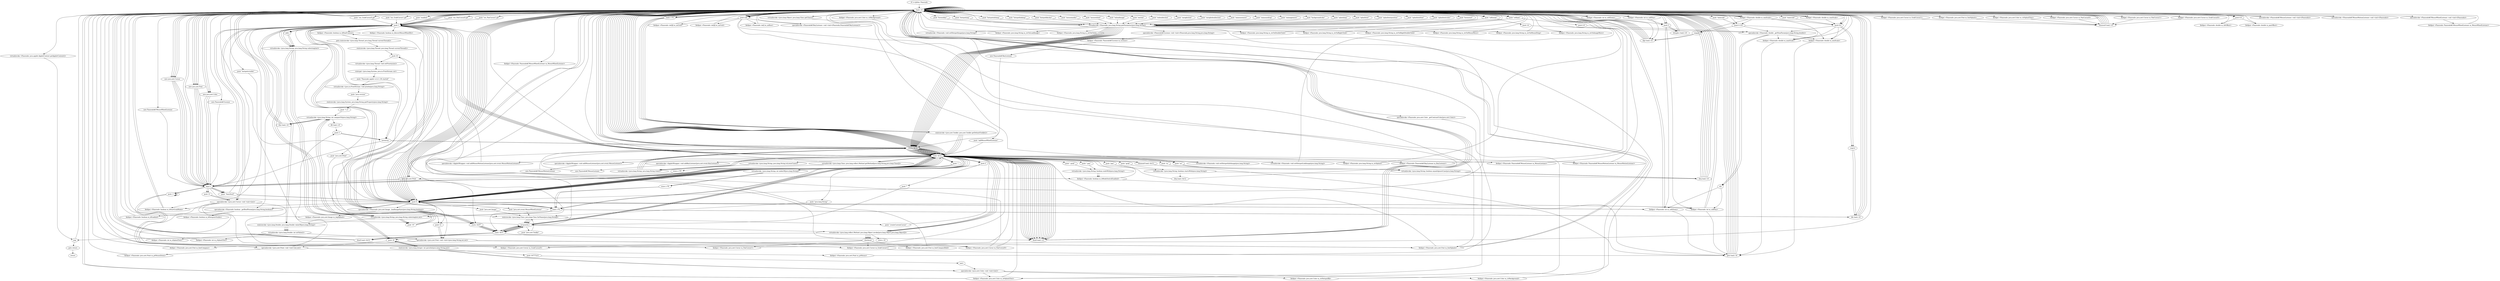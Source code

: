 digraph "" {
    "r0 := @this: Panorado"
    "load.r r0"
    "r0 := @this: Panorado"->"load.r r0";
    "virtualinvoke <Panorado: java.applet.AppletContext getAppletContext()>"
    "load.r r0"->"virtualinvoke <Panorado: java.applet.AppletContext getAppletContext()>";
    "pop"
    "virtualinvoke <Panorado: java.applet.AppletContext getAppletContext()>"->"pop";
    "pop"->"load.r r0";
    "push 1"
    "load.r r0"->"push 1";
    "fieldput <Panorado: boolean m_bHtmlContext>"
    "push 1"->"fieldput <Panorado: boolean m_bHtmlContext>";
    "goto staticinvoke <java.lang.Thread: java.lang.Thread currentThread()>"
    "fieldput <Panorado: boolean m_bHtmlContext>"->"goto staticinvoke <java.lang.Thread: java.lang.Thread currentThread()>";
    "staticinvoke <java.lang.Thread: java.lang.Thread currentThread()>"
    "goto staticinvoke <java.lang.Thread: java.lang.Thread currentThread()>"->"staticinvoke <java.lang.Thread: java.lang.Thread currentThread()>";
    "push 10"
    "staticinvoke <java.lang.Thread: java.lang.Thread currentThread()>"->"push 10";
    "virtualinvoke <java.lang.Thread: void setPriority(int)>"
    "push 10"->"virtualinvoke <java.lang.Thread: void setPriority(int)>";
    "staticget <java.lang.System: java.io.PrintStream out>"
    "virtualinvoke <java.lang.Thread: void setPriority(int)>"->"staticget <java.lang.System: java.io.PrintStream out>";
    "push \"Panorado applet v.2.2.1.36 started\""
    "staticget <java.lang.System: java.io.PrintStream out>"->"push \"Panorado applet v.2.2.1.36 started\"";
    "virtualinvoke <java.io.PrintStream: void println(java.lang.String)>"
    "push \"Panorado applet v.2.2.1.36 started\""->"virtualinvoke <java.io.PrintStream: void println(java.lang.String)>";
    "push \"java.version\""
    "virtualinvoke <java.io.PrintStream: void println(java.lang.String)>"->"push \"java.version\"";
    "staticinvoke <java.lang.System: java.lang.String getProperty(java.lang.String)>"
    "push \"java.version\""->"staticinvoke <java.lang.System: java.lang.String getProperty(java.lang.String)>";
    "push \"1.2\""
    "staticinvoke <java.lang.System: java.lang.String getProperty(java.lang.String)>"->"push \"1.2\"";
    "virtualinvoke <java.lang.String: int compareTo(java.lang.String)>"
    "push \"1.2\""->"virtualinvoke <java.lang.String: int compareTo(java.lang.String)>";
    "iflt load.r r0"
    "virtualinvoke <java.lang.String: int compareTo(java.lang.String)>"->"iflt load.r r0";
    "push 3"
    "iflt load.r r0"->"push 3";
    "newarray"
    "push 3"->"newarray";
    "store.r $r12"
    "newarray"->"store.r $r12";
    "load.r $r12"
    "store.r $r12"->"load.r $r12";
    "push 0"
    "load.r $r12"->"push 0";
    "push \"java.awt.Image\""
    "push 0"->"push \"java.awt.Image\"";
    "staticinvoke <java.lang.Class: java.lang.Class forName(java.lang.String)>"
    "push \"java.awt.Image\""->"staticinvoke <java.lang.Class: java.lang.Class forName(java.lang.String)>";
    "arraywrite.r"
    "staticinvoke <java.lang.Class: java.lang.Class forName(java.lang.String)>"->"arraywrite.r";
    "arraywrite.r"->"load.r $r12";
    "load.r $r12"->"push 1";
    "push \"java.awt.Point\""
    "push 1"->"push \"java.awt.Point\"";
    "push \"java.awt.Point\""->"staticinvoke <java.lang.Class: java.lang.Class forName(java.lang.String)>";
    "staticinvoke <java.lang.Class: java.lang.Class forName(java.lang.String)>"->"arraywrite.r";
    "arraywrite.r"->"load.r $r12";
    "push 2"
    "load.r $r12"->"push 2";
    "push \"java.lang.String\""
    "push 2"->"push \"java.lang.String\"";
    "push \"java.lang.String\""->"staticinvoke <java.lang.Class: java.lang.Class forName(java.lang.String)>";
    "staticinvoke <java.lang.Class: java.lang.Class forName(java.lang.String)>"->"arraywrite.r";
    "push \"java.awt.Toolkit\""
    "arraywrite.r"->"push \"java.awt.Toolkit\"";
    "push \"java.awt.Toolkit\""->"staticinvoke <java.lang.Class: java.lang.Class forName(java.lang.String)>";
    "push \"createCustomCursor\""
    "staticinvoke <java.lang.Class: java.lang.Class forName(java.lang.String)>"->"push \"createCustomCursor\"";
    "push \"createCustomCursor\""->"load.r $r12";
    "virtualinvoke <java.lang.Class: java.lang.reflect.Method getMethod(java.lang.String,java.lang.Class[])>"
    "load.r $r12"->"virtualinvoke <java.lang.Class: java.lang.reflect.Method getMethod(java.lang.String,java.lang.Class[])>";
    "store.r r79"
    "virtualinvoke <java.lang.Class: java.lang.reflect.Method getMethod(java.lang.String,java.lang.Class[])>"->"store.r r79";
    "new java.awt.Point"
    "store.r r79"->"new java.awt.Point";
    "store.r $r57"
    "new java.awt.Point"->"store.r $r57";
    "load.r $r57"
    "store.r $r57"->"load.r $r57";
    "push 16"
    "load.r $r57"->"push 16";
    "push 16"->"push 16";
    "specialinvoke <java.awt.Point: void <init>(int,int)>"
    "push 16"->"specialinvoke <java.awt.Point: void <init>(int,int)>";
    "specialinvoke <java.awt.Point: void <init>(int,int)>"->"push 3";
    "push 3"->"newarray";
    "newarray"->"store.r $r12";
    "store.r $r12"->"load.r $r12";
    "load.r $r12"->"push 1";
    "push 1"->"load.r $r57";
    "load.r $r57"->"arraywrite.r";
    "arraywrite.r"->"load.r $r12";
    "load.r $r12"->"push 2";
    "push \"\""
    "push 2"->"push \"\"";
    "push \"\""->"arraywrite.r";
    "arraywrite.r"->"load.r $r12";
    "load.r $r12"->"push 0";
    "push 0"->"load.r r0";
    "push \"res_PanCursor0.gif\""
    "load.r r0"->"push \"res_PanCursor0.gif\"";
    "push \"res_PanCursor0.gif\""->"push 1";
    "specialinvoke <Panorado: java.awt.Image _loadImageSync(java.lang.String,boolean)>"
    "push 1"->"specialinvoke <Panorado: java.awt.Image _loadImageSync(java.lang.String,boolean)>";
    "specialinvoke <Panorado: java.awt.Image _loadImageSync(java.lang.String,boolean)>"->"store.r $r57";
    "store.r $r57"->"load.r $r57";
    "load.r $r57"->"arraywrite.r";
    "arraywrite.r"->"load.r $r57";
    "ifnull load.r $r12"
    "load.r $r57"->"ifnull load.r $r12";
    "ifnull load.r $r12"->"load.r r0";
    "load.r r79"
    "load.r r0"->"load.r r79";
    "staticinvoke <java.awt.Toolkit: java.awt.Toolkit getDefaultToolkit()>"
    "load.r r79"->"staticinvoke <java.awt.Toolkit: java.awt.Toolkit getDefaultToolkit()>";
    "staticinvoke <java.awt.Toolkit: java.awt.Toolkit getDefaultToolkit()>"->"load.r $r12";
    "virtualinvoke <java.lang.reflect.Method: java.lang.Object invoke(java.lang.Object,java.lang.Object[])>"
    "load.r $r12"->"virtualinvoke <java.lang.reflect.Method: java.lang.Object invoke(java.lang.Object,java.lang.Object[])>";
    "checkcast"
    "virtualinvoke <java.lang.reflect.Method: java.lang.Object invoke(java.lang.Object,java.lang.Object[])>"->"checkcast";
    "fieldput <Panorado: java.awt.Cursor m_PanCursor0>"
    "checkcast"->"fieldput <Panorado: java.awt.Cursor m_PanCursor0>";
    "fieldput <Panorado: java.awt.Cursor m_PanCursor0>"->"load.r $r12";
    "load.r $r12"->"push 0";
    "push 0"->"load.r r0";
    "push \"res_PanCursor1.gif\""
    "load.r r0"->"push \"res_PanCursor1.gif\"";
    "push \"res_PanCursor1.gif\""->"push 1";
    "push 1"->"specialinvoke <Panorado: java.awt.Image _loadImageSync(java.lang.String,boolean)>";
    "specialinvoke <Panorado: java.awt.Image _loadImageSync(java.lang.String,boolean)>"->"store.r $r57";
    "store.r $r57"->"load.r $r57";
    "load.r $r57"->"arraywrite.r";
    "arraywrite.r"->"load.r $r57";
    "load.r $r57"->"ifnull load.r $r12";
    "ifnull load.r $r12"->"load.r r0";
    "load.r r0"->"load.r r79";
    "load.r r79"->"staticinvoke <java.awt.Toolkit: java.awt.Toolkit getDefaultToolkit()>";
    "staticinvoke <java.awt.Toolkit: java.awt.Toolkit getDefaultToolkit()>"->"load.r $r12";
    "load.r $r12"->"virtualinvoke <java.lang.reflect.Method: java.lang.Object invoke(java.lang.Object,java.lang.Object[])>";
    "virtualinvoke <java.lang.reflect.Method: java.lang.Object invoke(java.lang.Object,java.lang.Object[])>"->"checkcast";
    "fieldput <Panorado: java.awt.Cursor m_PanCursor1>"
    "checkcast"->"fieldput <Panorado: java.awt.Cursor m_PanCursor1>";
    "fieldput <Panorado: java.awt.Cursor m_PanCursor1>"->"load.r $r12";
    "load.r $r12"->"push 0";
    "push 0"->"load.r r0";
    "push \"res_GrabCursor0.gif\""
    "load.r r0"->"push \"res_GrabCursor0.gif\"";
    "push \"res_GrabCursor0.gif\""->"push 1";
    "push 1"->"specialinvoke <Panorado: java.awt.Image _loadImageSync(java.lang.String,boolean)>";
    "specialinvoke <Panorado: java.awt.Image _loadImageSync(java.lang.String,boolean)>"->"store.r $r57";
    "store.r $r57"->"load.r $r57";
    "load.r $r57"->"arraywrite.r";
    "arraywrite.r"->"load.r $r57";
    "load.r $r57"->"ifnull load.r $r12";
    "ifnull load.r $r12"->"load.r r0";
    "load.r r0"->"load.r r79";
    "load.r r79"->"staticinvoke <java.awt.Toolkit: java.awt.Toolkit getDefaultToolkit()>";
    "staticinvoke <java.awt.Toolkit: java.awt.Toolkit getDefaultToolkit()>"->"load.r $r12";
    "load.r $r12"->"virtualinvoke <java.lang.reflect.Method: java.lang.Object invoke(java.lang.Object,java.lang.Object[])>";
    "virtualinvoke <java.lang.reflect.Method: java.lang.Object invoke(java.lang.Object,java.lang.Object[])>"->"checkcast";
    "fieldput <Panorado: java.awt.Cursor m_GrabCursor0>"
    "checkcast"->"fieldput <Panorado: java.awt.Cursor m_GrabCursor0>";
    "fieldput <Panorado: java.awt.Cursor m_GrabCursor0>"->"load.r $r12";
    "load.r $r12"->"push 0";
    "push 0"->"load.r r0";
    "push \"res_GrabCursor1.gif\""
    "load.r r0"->"push \"res_GrabCursor1.gif\"";
    "push \"res_GrabCursor1.gif\""->"push 1";
    "push 1"->"specialinvoke <Panorado: java.awt.Image _loadImageSync(java.lang.String,boolean)>";
    "specialinvoke <Panorado: java.awt.Image _loadImageSync(java.lang.String,boolean)>"->"store.r $r57";
    "store.r $r57"->"load.r $r57";
    "load.r $r57"->"arraywrite.r";
    "arraywrite.r"->"load.r $r57";
    "ifnull load.r r0"
    "load.r $r57"->"ifnull load.r r0";
    "ifnull load.r r0"->"load.r r0";
    "load.r r0"->"load.r r79";
    "load.r r79"->"staticinvoke <java.awt.Toolkit: java.awt.Toolkit getDefaultToolkit()>";
    "staticinvoke <java.awt.Toolkit: java.awt.Toolkit getDefaultToolkit()>"->"load.r $r12";
    "load.r $r12"->"virtualinvoke <java.lang.reflect.Method: java.lang.Object invoke(java.lang.Object,java.lang.Object[])>";
    "virtualinvoke <java.lang.reflect.Method: java.lang.Object invoke(java.lang.Object,java.lang.Object[])>"->"checkcast";
    "fieldput <Panorado: java.awt.Cursor m_GrabCursor1>"
    "checkcast"->"fieldput <Panorado: java.awt.Cursor m_GrabCursor1>";
    "goto load.r r0"
    "fieldput <Panorado: java.awt.Cursor m_GrabCursor1>"->"goto load.r r0";
    "goto load.r r0"->"load.r r0";
    "fieldget <Panorado: java.awt.Cursor m_PanCursor0>"
    "load.r r0"->"fieldget <Panorado: java.awt.Cursor m_PanCursor0>";
    "ifnonnull load.r r0"
    "fieldget <Panorado: java.awt.Cursor m_PanCursor0>"->"ifnonnull load.r r0";
    "ifnonnull load.r r0"->"load.r r0";
    "new java.awt.Cursor"
    "load.r r0"->"new java.awt.Cursor";
    "dup1.r"
    "new java.awt.Cursor"->"dup1.r";
    "push 13"
    "dup1.r"->"push 13";
    "specialinvoke <java.awt.Cursor: void <init>(int)>"
    "push 13"->"specialinvoke <java.awt.Cursor: void <init>(int)>";
    "specialinvoke <java.awt.Cursor: void <init>(int)>"->"fieldput <Panorado: java.awt.Cursor m_PanCursor0>";
    "fieldput <Panorado: java.awt.Cursor m_PanCursor0>"->"load.r r0";
    "fieldget <Panorado: java.awt.Cursor m_PanCursor1>"
    "load.r r0"->"fieldget <Panorado: java.awt.Cursor m_PanCursor1>";
    "fieldget <Panorado: java.awt.Cursor m_PanCursor1>"->"ifnonnull load.r r0";
    "ifnonnull load.r r0"->"load.r r0";
    "load.r r0"->"new java.awt.Cursor";
    "new java.awt.Cursor"->"dup1.r";
    "dup1.r"->"push 13";
    "push 13"->"specialinvoke <java.awt.Cursor: void <init>(int)>";
    "specialinvoke <java.awt.Cursor: void <init>(int)>"->"fieldput <Panorado: java.awt.Cursor m_PanCursor1>";
    "fieldput <Panorado: java.awt.Cursor m_PanCursor1>"->"load.r r0";
    "fieldget <Panorado: java.awt.Cursor m_GrabCursor0>"
    "load.r r0"->"fieldget <Panorado: java.awt.Cursor m_GrabCursor0>";
    "fieldget <Panorado: java.awt.Cursor m_GrabCursor0>"->"ifnonnull load.r r0";
    "ifnonnull load.r r0"->"load.r r0";
    "load.r r0"->"new java.awt.Cursor";
    "new java.awt.Cursor"->"dup1.r";
    "dup1.r"->"push 1";
    "push 1"->"specialinvoke <java.awt.Cursor: void <init>(int)>";
    "specialinvoke <java.awt.Cursor: void <init>(int)>"->"fieldput <Panorado: java.awt.Cursor m_GrabCursor0>";
    "fieldput <Panorado: java.awt.Cursor m_GrabCursor0>"->"load.r r0";
    "fieldget <Panorado: java.awt.Cursor m_GrabCursor1>"
    "load.r r0"->"fieldget <Panorado: java.awt.Cursor m_GrabCursor1>";
    "fieldget <Panorado: java.awt.Cursor m_GrabCursor1>"->"ifnonnull load.r r0";
    "ifnonnull load.r r0"->"load.r r0";
    "load.r r0"->"new java.awt.Cursor";
    "new java.awt.Cursor"->"dup1.r";
    "dup1.r"->"push 1";
    "push 1"->"specialinvoke <java.awt.Cursor: void <init>(int)>";
    "specialinvoke <java.awt.Cursor: void <init>(int)>"->"fieldput <Panorado: java.awt.Cursor m_GrabCursor1>";
    "fieldput <Panorado: java.awt.Cursor m_GrabCursor1>"->"load.r r0";
    "new java.awt.Font"
    "load.r r0"->"new java.awt.Font";
    "new java.awt.Font"->"dup1.r";
    "push \"SansSerif\""
    "dup1.r"->"push \"SansSerif\"";
    "push \"SansSerif\""->"push 0";
    "push 0"->"push 10";
    "specialinvoke <java.awt.Font: void <init>(java.lang.String,int,int)>"
    "push 10"->"specialinvoke <java.awt.Font: void <init>(java.lang.String,int,int)>";
    "fieldput <Panorado: java.awt.Font m_fontCompass>"
    "specialinvoke <java.awt.Font: void <init>(java.lang.String,int,int)>"->"fieldput <Panorado: java.awt.Font m_fontCompass>";
    "fieldput <Panorado: java.awt.Font m_fontCompass>"->"load.r r0";
    "load.r r0"->"new java.awt.Font";
    "new java.awt.Font"->"dup1.r";
    "dup1.r"->"push \"SansSerif\"";
    "push \"SansSerif\""->"push 1";
    "push 12"
    "push 1"->"push 12";
    "push 12"->"specialinvoke <java.awt.Font: void <init>(java.lang.String,int,int)>";
    "fieldput <Panorado: java.awt.Font m_fontCompassBold>"
    "specialinvoke <java.awt.Font: void <init>(java.lang.String,int,int)>"->"fieldput <Panorado: java.awt.Font m_fontCompassBold>";
    "fieldput <Panorado: java.awt.Font m_fontCompassBold>"->"load.r r0";
    "load.r r0"->"load.r r0";
    "push \"hotspotimg\""
    "load.r r0"->"push \"hotspotimg\"";
    "virtualinvoke <Panorado: java.lang.String getParameter(java.lang.String)>"
    "push \"hotspotimg\""->"virtualinvoke <Panorado: java.lang.String getParameter(java.lang.String)>";
    "virtualinvoke <Panorado: void setHotspotImage(java.lang.String)>"
    "virtualinvoke <Panorado: java.lang.String getParameter(java.lang.String)>"->"virtualinvoke <Panorado: void setHotspotImage(java.lang.String)>";
    "virtualinvoke <Panorado: void setHotspotImage(java.lang.String)>"->"load.r r0";
    "push \"hotspotinfoimg\""
    "load.r r0"->"push \"hotspotinfoimg\"";
    "push \"hotspotinfoimg\""->"virtualinvoke <Panorado: java.lang.String getParameter(java.lang.String)>";
    "virtualinvoke <Panorado: java.lang.String getParameter(java.lang.String)>"->"store.r $r12";
    "store.r $r12"->"load.r $r12";
    "load.r $r12"->"ifnull load.r r0";
    "ifnull load.r r0"->"load.r r0";
    "load.r r0"->"load.r $r12";
    "virtualinvoke <Panorado: void setHotspotInfoImage(java.lang.String)>"
    "load.r $r12"->"virtualinvoke <Panorado: void setHotspotInfoImage(java.lang.String)>";
    "virtualinvoke <Panorado: void setHotspotInfoImage(java.lang.String)>"->"load.r r0";
    "push \"hotspotlinkimg\""
    "load.r r0"->"push \"hotspotlinkimg\"";
    "push \"hotspotlinkimg\""->"virtualinvoke <Panorado: java.lang.String getParameter(java.lang.String)>";
    "virtualinvoke <Panorado: java.lang.String getParameter(java.lang.String)>"->"store.r $r12";
    "store.r $r12"->"load.r $r12";
    "load.r $r12"->"ifnull load.r r0";
    "ifnull load.r r0"->"load.r r0";
    "load.r r0"->"load.r $r12";
    "virtualinvoke <Panorado: void setHotspotLinkImage(java.lang.String)>"
    "load.r $r12"->"virtualinvoke <Panorado: void setHotspotLinkImage(java.lang.String)>";
    "virtualinvoke <Panorado: void setHotspotLinkImage(java.lang.String)>"->"load.r r0";
    "push \"hotspotbkcolor\""
    "load.r r0"->"push \"hotspotbkcolor\"";
    "push \"hotspotbkcolor\""->"virtualinvoke <Panorado: java.lang.String getParameter(java.lang.String)>";
    "virtualinvoke <Panorado: java.lang.String getParameter(java.lang.String)>"->"store.r $r12";
    "store.r $r12"->"load.r $r12";
    "load.r $r12"->"ifnull load.r r0";
    "ifnull load.r r0"->"load.r $r12";
    "virtualinvoke <java.lang.String: java.lang.String trim()>"
    "load.r $r12"->"virtualinvoke <java.lang.String: java.lang.String trim()>";
    "virtualinvoke <java.lang.String: java.lang.String trim()>"->"store.r $r12";
    "store.r $r12"->"load.r $r12";
    "load.r $r12"->"push 0";
    "push 0"->"push 1";
    "virtualinvoke <java.lang.String: java.lang.String substring(int,int)>"
    "push 1"->"virtualinvoke <java.lang.String: java.lang.String substring(int,int)>";
    "push \"#\""
    "virtualinvoke <java.lang.String: java.lang.String substring(int,int)>"->"push \"#\"";
    "push \"#\""->"virtualinvoke <java.lang.String: int compareTo(java.lang.String)>";
    "ifne load.r r0"
    "virtualinvoke <java.lang.String: int compareTo(java.lang.String)>"->"ifne load.r r0";
    "ifne load.r r0"->"load.r r0";
    "new java.awt.Color"
    "load.r r0"->"new java.awt.Color";
    "new java.awt.Color"->"dup1.r";
    "dup1.r"->"load.r $r12";
    "load.r $r12"->"push 1";
    "virtualinvoke <java.lang.String: java.lang.String substring(int)>"
    "push 1"->"virtualinvoke <java.lang.String: java.lang.String substring(int)>";
    "virtualinvoke <java.lang.String: java.lang.String substring(int)>"->"push 16";
    "staticinvoke <java.lang.Integer: int parseInt(java.lang.String,int)>"
    "push 16"->"staticinvoke <java.lang.Integer: int parseInt(java.lang.String,int)>";
    "specialinvoke <java.awt.Color: void <init>(int)>"
    "staticinvoke <java.lang.Integer: int parseInt(java.lang.String,int)>"->"specialinvoke <java.awt.Color: void <init>(int)>";
    "fieldput <Panorado: java.awt.Color m_clrHotspotBk>"
    "specialinvoke <java.awt.Color: void <init>(int)>"->"fieldput <Panorado: java.awt.Color m_clrHotspotBk>";
    "fieldput <Panorado: java.awt.Color m_clrHotspotBk>"->"load.r r0";
    "push null"
    "load.r r0"->"push null";
    "fieldput <Panorado: int[][] m_axGrid>"
    "push null"->"fieldput <Panorado: int[][] m_axGrid>";
    "fieldput <Panorado: int[][] m_axGrid>"->"load.r r0";
    "load.r r0"->"push null";
    "fieldput <Panorado: int[][] m_ayGrid>"
    "push null"->"fieldput <Panorado: int[][] m_ayGrid>";
    "fieldput <Panorado: int[][] m_ayGrid>"->"load.r r0";
    "load.r r0"->"push null";
    "fieldput <Panorado: int[] m_axRow>"
    "push null"->"fieldput <Panorado: int[] m_axRow>";
    "fieldput <Panorado: int[] m_axRow>"->"load.r r0";
    "load.r r0"->"load.r r0";
    "push \"minscale\""
    "load.r r0"->"push \"minscale\"";
    "push 0.125"
    "push \"minscale\""->"push 0.125";
    "specialinvoke <Panorado: double _getNumParam(java.lang.String,double)>"
    "push 0.125"->"specialinvoke <Panorado: double _getNumParam(java.lang.String,double)>";
    "fieldput <Panorado: double m_minScale>"
    "specialinvoke <Panorado: double _getNumParam(java.lang.String,double)>"->"fieldput <Panorado: double m_minScale>";
    "fieldput <Panorado: double m_minScale>"->"load.r r0";
    "fieldget <Panorado: double m_minScale>"
    "load.r r0"->"fieldget <Panorado: double m_minScale>";
    "fieldget <Panorado: double m_minScale>"->"push 0.125";
    "cmpg.d"
    "push 0.125"->"cmpg.d";
    "ifge load.r r0"
    "cmpg.d"->"ifge load.r r0";
    "ifge load.r r0"->"load.r r0";
    "load.r r0"->"push 0.125";
    "push 0.125"->"fieldput <Panorado: double m_minScale>";
    "fieldput <Panorado: double m_minScale>"->"goto load.r r0";
    "goto load.r r0"->"load.r r0";
    "load.r r0"->"load.r r0";
    "push \"maxscale\""
    "load.r r0"->"push \"maxscale\"";
    "push 8.0"
    "push \"maxscale\""->"push 8.0";
    "push 8.0"->"specialinvoke <Panorado: double _getNumParam(java.lang.String,double)>";
    "fieldput <Panorado: double m_maxScale>"
    "specialinvoke <Panorado: double _getNumParam(java.lang.String,double)>"->"fieldput <Panorado: double m_maxScale>";
    "fieldput <Panorado: double m_maxScale>"->"load.r r0";
    "fieldget <Panorado: double m_maxScale>"
    "load.r r0"->"fieldget <Panorado: double m_maxScale>";
    "fieldget <Panorado: double m_maxScale>"->"load.r r0";
    "load.r r0"->"fieldget <Panorado: double m_minScale>";
    "fieldget <Panorado: double m_minScale>"->"cmpg.d";
    "cmpg.d"->"ifge load.r r0";
    "ifge load.r r0"->"load.r r0";
    "load.r r0"->"load.r r0";
    "load.r r0"->"fieldget <Panorado: double m_minScale>";
    "fieldget <Panorado: double m_minScale>"->"fieldput <Panorado: double m_maxScale>";
    "fieldput <Panorado: double m_maxScale>"->"goto load.r r0";
    "goto load.r r0"->"load.r r0";
    "load.r r0"->"load.r r0";
    "push \"enabled\""
    "load.r r0"->"push \"enabled\"";
    "push \"enabled\""->"push 1";
    "specialinvoke <Panorado: boolean _getBoolParam(java.lang.String,boolean)>"
    "push 1"->"specialinvoke <Panorado: boolean _getBoolParam(java.lang.String,boolean)>";
    "fieldput <Panorado: boolean m_bEnabled>"
    "specialinvoke <Panorado: boolean _getBoolParam(java.lang.String,boolean)>"->"fieldput <Panorado: boolean m_bEnabled>";
    "fieldput <Panorado: boolean m_bEnabled>"->"load.r r0";
    "push \"mousemodes\""
    "load.r r0"->"push \"mousemodes\"";
    "push \"mousemodes\""->"virtualinvoke <Panorado: java.lang.String getParameter(java.lang.String)>";
    "virtualinvoke <Panorado: java.lang.String getParameter(java.lang.String)>"->"store.r $r12";
    "store.r $r12"->"load.r r0";
    "load.r r0"->"push 0";
    "fieldput <Panorado: boolean m_bStartGrabMode>"
    "push 0"->"fieldput <Panorado: boolean m_bStartGrabMode>";
    "fieldput <Panorado: boolean m_bStartGrabMode>"->"load.r r0";
    "load.r r0"->"push 1";
    "fieldput <Panorado: boolean m_bModeSwitchEnabled>"
    "push 1"->"fieldput <Panorado: boolean m_bModeSwitchEnabled>";
    "fieldput <Panorado: boolean m_bModeSwitchEnabled>"->"load.r $r12";
    "load.r $r12"->"ifnull load.r r0";
    "ifnull load.r r0"->"load.r $r12";
    "virtualinvoke <java.lang.String: java.lang.String toLowerCase()>"
    "load.r $r12"->"virtualinvoke <java.lang.String: java.lang.String toLowerCase()>";
    "virtualinvoke <java.lang.String: java.lang.String toLowerCase()>"->"virtualinvoke <java.lang.String: java.lang.String trim()>";
    "virtualinvoke <java.lang.String: java.lang.String trim()>"->"store.r $r12";
    "store.r $r12"->"load.r $r12";
    "push \"grab\""
    "load.r $r12"->"push \"grab\"";
    "virtualinvoke <java.lang.String: boolean startsWith(java.lang.String)>"
    "push \"grab\""->"virtualinvoke <java.lang.String: boolean startsWith(java.lang.String)>";
    "ifeq load.r $r12"
    "virtualinvoke <java.lang.String: boolean startsWith(java.lang.String)>"->"ifeq load.r $r12";
    "ifeq load.r $r12"->"load.r r0";
    "load.r r0"->"push 1";
    "push 1"->"fieldput <Panorado: boolean m_bStartGrabMode>";
    "fieldput <Panorado: boolean m_bStartGrabMode>"->"load.r r0";
    "load.r r0"->"load.r $r12";
    "push \" pan\""
    "load.r $r12"->"push \" pan\"";
    "virtualinvoke <java.lang.String: boolean endsWith(java.lang.String)>"
    "push \" pan\""->"virtualinvoke <java.lang.String: boolean endsWith(java.lang.String)>";
    "virtualinvoke <java.lang.String: boolean endsWith(java.lang.String)>"->"fieldput <Panorado: boolean m_bModeSwitchEnabled>";
    "fieldput <Panorado: boolean m_bModeSwitchEnabled>"->"goto load.r r0";
    "goto load.r r0"->"load.r r0";
    "load.r r0"->"new java.awt.Point";
    "new java.awt.Point"->"dup1.r";
    "push -1"
    "dup1.r"->"push -1";
    "push -1"->"push -1";
    "push -1"->"specialinvoke <java.awt.Point: void <init>(int,int)>";
    "fieldput <Panorado: java.awt.Point m_ptMouseDown>"
    "specialinvoke <java.awt.Point: void <init>(int,int)>"->"fieldput <Panorado: java.awt.Point m_ptMouseDown>";
    "fieldput <Panorado: java.awt.Point m_ptMouseDown>"->"load.r r0";
    "load.r r0"->"new java.awt.Point";
    "new java.awt.Point"->"dup1.r";
    "dup1.r"->"push -1";
    "push -1"->"push -1";
    "push -1"->"specialinvoke <java.awt.Point: void <init>(int,int)>";
    "fieldput <Panorado: java.awt.Point m_ptMouse>"
    "specialinvoke <java.awt.Point: void <init>(int,int)>"->"fieldput <Panorado: java.awt.Point m_ptMouse>";
    "fieldput <Panorado: java.awt.Point m_ptMouse>"->"load.r r0";
    "push 0.0"
    "load.r r0"->"push 0.0";
    "fieldput <Panorado: double m_tiltOffset>"
    "push 0.0"->"fieldput <Panorado: double m_tiltOffset>";
    "fieldput <Panorado: double m_tiltOffset>"->"load.r r0";
    "load.r r0"->"push 0.0";
    "fieldput <Panorado: double m_panOffset>"
    "push 0.0"->"fieldput <Panorado: double m_panOffset>";
    "fieldput <Panorado: double m_panOffset>"->"load.r r0";
    "push \"mousewheel\""
    "load.r r0"->"push \"mousewheel\"";
    "push \"mousewheel\""->"virtualinvoke <Panorado: java.lang.String getParameter(java.lang.String)>";
    "virtualinvoke <Panorado: java.lang.String getParameter(java.lang.String)>"->"store.r $r12";
    "store.r $r12"->"load.r $r12";
    "ifnonnull load.r $r12"
    "load.r $r12"->"ifnonnull load.r $r12";
    "ifnonnull load.r $r12"->"goto load.r r0";
    "goto load.r r0"->"load.r r0";
    "push \"softpan\""
    "load.r r0"->"push \"softpan\"";
    "push \"softpan\""->"virtualinvoke <Panorado: java.lang.String getParameter(java.lang.String)>";
    "virtualinvoke <Panorado: java.lang.String getParameter(java.lang.String)>"->"store.r $r12";
    "store.r $r12"->"load.r $r12";
    "load.r $r12"->"ifnull load.r r0";
    "ifnull load.r r0"->"load.r $r12";
    "push \"no\""
    "load.r $r12"->"push \"no\"";
    "virtualinvoke <java.lang.String: boolean equalsIgnoreCase(java.lang.String)>"
    "push \"no\""->"virtualinvoke <java.lang.String: boolean equalsIgnoreCase(java.lang.String)>";
    "ifeq load.r r0"
    "virtualinvoke <java.lang.String: boolean equalsIgnoreCase(java.lang.String)>"->"ifeq load.r r0";
    "ifeq load.r r0"->"load.r r0";
    "load.r r0"->"push 0";
    "fieldput <Panorado: int m_softPan>"
    "push 0"->"fieldput <Panorado: int m_softPan>";
    "fieldput <Panorado: int m_softPan>"->"goto load.r r0";
    "goto load.r r0"->"load.r r0";
    "fieldget <Panorado: int m_softPan>"
    "load.r r0"->"fieldget <Panorado: int m_softPan>";
    "fieldget <Panorado: int m_softPan>"->"ifge load.r r0";
    "ifge load.r r0"->"load.r r0";
    "load.r r0"->"push 0";
    "push 0"->"fieldput <Panorado: int m_softPan>";
    "fieldput <Panorado: int m_softPan>"->"load.r r0";
    "load.r r0"->"fieldget <Panorado: int m_softPan>";
    "push 5"
    "fieldget <Panorado: int m_softPan>"->"push 5";
    "ifcmple.i load.r r0"
    "push 5"->"ifcmple.i load.r r0";
    "ifcmple.i load.r r0"->"load.r r0";
    "load.r r0"->"push 5";
    "push 5"->"fieldput <Panorado: int m_softPan>";
    "fieldput <Panorado: int m_softPan>"->"load.r r0";
    "push \"softzoom\""
    "load.r r0"->"push \"softzoom\"";
    "push \"softzoom\""->"virtualinvoke <Panorado: java.lang.String getParameter(java.lang.String)>";
    "virtualinvoke <Panorado: java.lang.String getParameter(java.lang.String)>"->"store.r $r12";
    "store.r $r12"->"load.r $r12";
    "load.r $r12"->"ifnull load.r r0";
    "ifnull load.r r0"->"load.r $r12";
    "load.r $r12"->"push \"no\"";
    "push \"no\""->"virtualinvoke <java.lang.String: boolean equalsIgnoreCase(java.lang.String)>";
    "virtualinvoke <java.lang.String: boolean equalsIgnoreCase(java.lang.String)>"->"ifeq load.r r0";
    "ifeq load.r r0"->"load.r r0";
    "load.r r0"->"push 0";
    "fieldput <Panorado: int m_softZoom>"
    "push 0"->"fieldput <Panorado: int m_softZoom>";
    "fieldput <Panorado: int m_softZoom>"->"goto load.r r0";
    "goto load.r r0"->"load.r r0";
    "fieldget <Panorado: int m_softZoom>"
    "load.r r0"->"fieldget <Panorado: int m_softZoom>";
    "fieldget <Panorado: int m_softZoom>"->"ifge load.r r0";
    "ifge load.r r0"->"load.r r0";
    "load.r r0"->"push 0";
    "push 0"->"fieldput <Panorado: int m_softZoom>";
    "fieldput <Panorado: int m_softZoom>"->"load.r r0";
    "load.r r0"->"fieldget <Panorado: int m_softZoom>";
    "fieldget <Panorado: int m_softZoom>"->"push 5";
    "push 5"->"ifcmple.i load.r r0";
    "ifcmple.i load.r r0"->"load.r r0";
    "load.r r0"->"push 5";
    "push 5"->"fieldput <Panorado: int m_softZoom>";
    "fieldput <Panorado: int m_softZoom>"->"load.r r0";
    "load.r r0"->"load.r r0";
    "push \"hotspotsvisible\""
    "load.r r0"->"push \"hotspotsvisible\"";
    "push \"hotspotsvisible\""->"push 0";
    "push 0"->"specialinvoke <Panorado: boolean _getBoolParam(java.lang.String,boolean)>";
    "fieldput <Panorado: boolean m_bHotspotsVisible>"
    "specialinvoke <Panorado: boolean _getBoolParam(java.lang.String,boolean)>"->"fieldput <Panorado: boolean m_bHotspotsVisible>";
    "fieldput <Panorado: boolean m_bHotspotsVisible>"->"load.r r0";
    "load.r r0"->"load.r r0";
    "push \"onloadimage\""
    "load.r r0"->"push \"onloadimage\"";
    "push \"onloadimage\""->"virtualinvoke <Panorado: java.lang.String getParameter(java.lang.String)>";
    "fieldput <Panorado: java.lang.String m_strOnLoadImage>"
    "virtualinvoke <Panorado: java.lang.String getParameter(java.lang.String)>"->"fieldput <Panorado: java.lang.String m_strOnLoadImage>";
    "fieldput <Panorado: java.lang.String m_strOnLoadImage>"->"load.r r0";
    "load.r r0"->"load.r r0";
    "push \"onclick\""
    "load.r r0"->"push \"onclick\"";
    "push \"onclick\""->"virtualinvoke <Panorado: java.lang.String getParameter(java.lang.String)>";
    "fieldput <Panorado: java.lang.String m_strOnClick>"
    "virtualinvoke <Panorado: java.lang.String getParameter(java.lang.String)>"->"fieldput <Panorado: java.lang.String m_strOnClick>";
    "fieldput <Panorado: java.lang.String m_strOnClick>"->"load.r r0";
    "load.r r0"->"load.r r0";
    "push \"ondoubleclick\""
    "load.r r0"->"push \"ondoubleclick\"";
    "push \"ondoubleclick\""->"virtualinvoke <Panorado: java.lang.String getParameter(java.lang.String)>";
    "fieldput <Panorado: java.lang.String m_strOnDoubleClick>"
    "virtualinvoke <Panorado: java.lang.String getParameter(java.lang.String)>"->"fieldput <Panorado: java.lang.String m_strOnDoubleClick>";
    "fieldput <Panorado: java.lang.String m_strOnDoubleClick>"->"load.r r0";
    "load.r r0"->"load.r r0";
    "push \"onrightclick\""
    "load.r r0"->"push \"onrightclick\"";
    "push \"onrightclick\""->"virtualinvoke <Panorado: java.lang.String getParameter(java.lang.String)>";
    "fieldput <Panorado: java.lang.String m_strOnRightClick>"
    "virtualinvoke <Panorado: java.lang.String getParameter(java.lang.String)>"->"fieldput <Panorado: java.lang.String m_strOnRightClick>";
    "fieldput <Panorado: java.lang.String m_strOnRightClick>"->"load.r r0";
    "load.r r0"->"load.r r0";
    "push \"onrightdoubleclick\""
    "load.r r0"->"push \"onrightdoubleclick\"";
    "push \"onrightdoubleclick\""->"virtualinvoke <Panorado: java.lang.String getParameter(java.lang.String)>";
    "fieldput <Panorado: java.lang.String m_strOnRightDoubleClick>"
    "virtualinvoke <Panorado: java.lang.String getParameter(java.lang.String)>"->"fieldput <Panorado: java.lang.String m_strOnRightDoubleClick>";
    "fieldput <Panorado: java.lang.String m_strOnRightDoubleClick>"->"load.r r0";
    "load.r r0"->"load.r r0";
    "push \"onmousemove\""
    "load.r r0"->"push \"onmousemove\"";
    "push \"onmousemove\""->"virtualinvoke <Panorado: java.lang.String getParameter(java.lang.String)>";
    "fieldput <Panorado: java.lang.String m_strOnMouseMove>"
    "virtualinvoke <Panorado: java.lang.String getParameter(java.lang.String)>"->"fieldput <Panorado: java.lang.String m_strOnMouseMove>";
    "fieldput <Panorado: java.lang.String m_strOnMouseMove>"->"load.r r0";
    "load.r r0"->"load.r r0";
    "push \"onmousedrag\""
    "load.r r0"->"push \"onmousedrag\"";
    "push \"onmousedrag\""->"virtualinvoke <Panorado: java.lang.String getParameter(java.lang.String)>";
    "fieldput <Panorado: java.lang.String m_strOnMouseDrag>"
    "virtualinvoke <Panorado: java.lang.String getParameter(java.lang.String)>"->"fieldput <Panorado: java.lang.String m_strOnMouseDrag>";
    "fieldput <Panorado: java.lang.String m_strOnMouseDrag>"->"load.r r0";
    "load.r r0"->"load.r r0";
    "push \"onimagemove\""
    "load.r r0"->"push \"onimagemove\"";
    "push \"onimagemove\""->"virtualinvoke <Panorado: java.lang.String getParameter(java.lang.String)>";
    "fieldput <Panorado: java.lang.String m_strOnImageMove>"
    "virtualinvoke <Panorado: java.lang.String getParameter(java.lang.String)>"->"fieldput <Panorado: java.lang.String m_strOnImageMove>";
    "fieldput <Panorado: java.lang.String m_strOnImageMove>"->"load.r r0";
    "push \"backgroundcolor\""
    "load.r r0"->"push \"backgroundcolor\"";
    "push \"backgroundcolor\""->"virtualinvoke <Panorado: java.lang.String getParameter(java.lang.String)>";
    "virtualinvoke <Panorado: java.lang.String getParameter(java.lang.String)>"->"store.r $r12";
    "store.r $r12"->"load.r $r12";
    "load.r $r12"->"ifnull load.r r0";
    "ifnull load.r r0"->"load.r $r12";
    "load.r $r12"->"virtualinvoke <java.lang.String: java.lang.String trim()>";
    "virtualinvoke <java.lang.String: java.lang.String trim()>"->"store.r $r12";
    "store.r $r12"->"load.r $r12";
    "load.r $r12"->"push 0";
    "push 0"->"push 1";
    "push 1"->"virtualinvoke <java.lang.String: java.lang.String substring(int,int)>";
    "virtualinvoke <java.lang.String: java.lang.String substring(int,int)>"->"push \"#\"";
    "push \"#\""->"virtualinvoke <java.lang.String: int compareTo(java.lang.String)>";
    "virtualinvoke <java.lang.String: int compareTo(java.lang.String)>"->"ifne load.r r0";
    "ifne load.r r0"->"load.r r0";
    "load.r r0"->"new java.awt.Color";
    "new java.awt.Color"->"dup1.r";
    "dup1.r"->"load.r $r12";
    "load.r $r12"->"push 1";
    "push 1"->"virtualinvoke <java.lang.String: java.lang.String substring(int)>";
    "virtualinvoke <java.lang.String: java.lang.String substring(int)>"->"push 16";
    "push 16"->"staticinvoke <java.lang.Integer: int parseInt(java.lang.String,int)>";
    "staticinvoke <java.lang.Integer: int parseInt(java.lang.String,int)>"->"specialinvoke <java.awt.Color: void <init>(int)>";
    "fieldput <Panorado: java.awt.Color m_clrBackground>"
    "specialinvoke <java.awt.Color: void <init>(int)>"->"fieldput <Panorado: java.awt.Color m_clrBackground>";
    "fieldput <Panorado: java.awt.Color m_clrBackground>"->"load.r r0";
    "load.r r0"->"load.r r0";
    "load.r r0"->"load.r r0";
    "push \"splashimg\""
    "load.r r0"->"push \"splashimg\"";
    "push \"splashimg\""->"virtualinvoke <Panorado: java.lang.String getParameter(java.lang.String)>";
    "virtualinvoke <Panorado: java.lang.String getParameter(java.lang.String)>"->"push 0";
    "push 0"->"specialinvoke <Panorado: java.awt.Image _loadImageSync(java.lang.String,boolean)>";
    "fieldput <Panorado: java.awt.Image m_imgSplash>"
    "specialinvoke <Panorado: java.awt.Image _loadImageSync(java.lang.String,boolean)>"->"fieldput <Panorado: java.awt.Image m_imgSplash>";
    "fieldput <Panorado: java.awt.Image m_imgSplash>"->"load.r r0";
    "push \"splashtext\""
    "load.r r0"->"push \"splashtext\"";
    "push \"splashtext\""->"virtualinvoke <Panorado: java.lang.String getParameter(java.lang.String)>";
    "virtualinvoke <Panorado: java.lang.String getParameter(java.lang.String)>"->"store.r $r12";
    "store.r $r12"->"load.r $r12";
    "load.r $r12"->"ifnull load.r r0";
    "ifnull load.r r0"->"load.r r0";
    "load.r r0"->"load.r $r12";
    "fieldput <Panorado: java.lang.String m_strSplash>"
    "load.r $r12"->"fieldput <Panorado: java.lang.String m_strSplash>";
    "fieldput <Panorado: java.lang.String m_strSplash>"->"load.r r0";
    "push \"splashtextposition\""
    "load.r r0"->"push \"splashtextposition\"";
    "push \"splashtextposition\""->"virtualinvoke <Panorado: java.lang.String getParameter(java.lang.String)>";
    "virtualinvoke <Panorado: java.lang.String getParameter(java.lang.String)>"->"store.r $r12";
    "store.r $r12"->"load.r $r12";
    "load.r $r12"->"ifnull load.r r0";
    "ifnull load.r r0"->"load.r $r12";
    "push \",\""
    "load.r $r12"->"push \",\"";
    "virtualinvoke <java.lang.String: int indexOf(java.lang.String)>"
    "push \",\""->"virtualinvoke <java.lang.String: int indexOf(java.lang.String)>";
    "store.i r79"
    "virtualinvoke <java.lang.String: int indexOf(java.lang.String)>"->"store.i r79";
    "load.i r79"
    "store.i r79"->"load.i r79";
    "ifle load.r r0"
    "load.i r79"->"ifle load.r r0";
    "ifle load.r r0"->"load.r r0";
    "load.r r0"->"load.r $r12";
    "load.r $r12"->"push 0";
    "push 0"->"load.i r79";
    "load.i r79"->"virtualinvoke <java.lang.String: java.lang.String substring(int,int)>";
    "staticinvoke <java.lang.Double: java.lang.Double valueOf(java.lang.String)>"
    "virtualinvoke <java.lang.String: java.lang.String substring(int,int)>"->"staticinvoke <java.lang.Double: java.lang.Double valueOf(java.lang.String)>";
    "virtualinvoke <java.lang.Double: int intValue()>"
    "staticinvoke <java.lang.Double: java.lang.Double valueOf(java.lang.String)>"->"virtualinvoke <java.lang.Double: int intValue()>";
    "fieldput <Panorado: int m_xSplashText>"
    "virtualinvoke <java.lang.Double: int intValue()>"->"fieldput <Panorado: int m_xSplashText>";
    "fieldput <Panorado: int m_xSplashText>"->"load.r r0";
    "load.r r0"->"load.r $r12";
    "load.r $r12"->"load.i r79";
    "load.i r79"->"push 1";
    "add.i"
    "push 1"->"add.i";
    "add.i"->"virtualinvoke <java.lang.String: java.lang.String substring(int)>";
    "virtualinvoke <java.lang.String: java.lang.String substring(int)>"->"staticinvoke <java.lang.Double: java.lang.Double valueOf(java.lang.String)>";
    "staticinvoke <java.lang.Double: java.lang.Double valueOf(java.lang.String)>"->"virtualinvoke <java.lang.Double: int intValue()>";
    "fieldput <Panorado: int m_ySplashText>"
    "virtualinvoke <java.lang.Double: int intValue()>"->"fieldput <Panorado: int m_ySplashText>";
    "fieldput <Panorado: int m_ySplashText>"->"load.r r0";
    "push \"splashtextfont\""
    "load.r r0"->"push \"splashtextfont\"";
    "push \"splashtextfont\""->"virtualinvoke <Panorado: java.lang.String getParameter(java.lang.String)>";
    "virtualinvoke <Panorado: java.lang.String getParameter(java.lang.String)>"->"store.r $r12";
    "store.r $r12"->"load.r r0";
    "load.r r0"->"push null";
    "fieldput <Panorado: java.awt.Font m_fontSplash>"
    "push null"->"fieldput <Panorado: java.awt.Font m_fontSplash>";
    "fieldput <Panorado: java.awt.Font m_fontSplash>"->"load.r $r12";
    "load.r $r12"->"ifnull load.r r0";
    "ifnull load.r r0"->"load.r $r12";
    "load.r $r12"->"push \",\"";
    "push \",\""->"virtualinvoke <java.lang.String: int indexOf(java.lang.String)>";
    "virtualinvoke <java.lang.String: int indexOf(java.lang.String)>"->"store.i r79";
    "store.i r79"->"load.i r79";
    "load.i r79"->"ifle load.r r0";
    "ifle load.r r0"->"load.r r0";
    "load.r r0"->"new java.awt.Font";
    "new java.awt.Font"->"dup1.r";
    "dup1.r"->"load.r $r12";
    "load.r $r12"->"push 0";
    "push 0"->"load.i r79";
    "load.i r79"->"virtualinvoke <java.lang.String: java.lang.String substring(int,int)>";
    "virtualinvoke <java.lang.String: java.lang.String substring(int,int)>"->"push 0";
    "push 0"->"load.r $r12";
    "load.r $r12"->"load.i r79";
    "load.i r79"->"push 1";
    "push 1"->"add.i";
    "add.i"->"virtualinvoke <java.lang.String: java.lang.String substring(int)>";
    "virtualinvoke <java.lang.String: java.lang.String substring(int)>"->"staticinvoke <java.lang.Double: java.lang.Double valueOf(java.lang.String)>";
    "staticinvoke <java.lang.Double: java.lang.Double valueOf(java.lang.String)>"->"virtualinvoke <java.lang.Double: int intValue()>";
    "virtualinvoke <java.lang.Double: int intValue()>"->"specialinvoke <java.awt.Font: void <init>(java.lang.String,int,int)>";
    "specialinvoke <java.awt.Font: void <init>(java.lang.String,int,int)>"->"fieldput <Panorado: java.awt.Font m_fontSplash>";
    "fieldput <Panorado: java.awt.Font m_fontSplash>"->"load.r r0";
    "fieldget <Panorado: java.awt.Font m_fontSplash>"
    "load.r r0"->"fieldget <Panorado: java.awt.Font m_fontSplash>";
    "fieldget <Panorado: java.awt.Font m_fontSplash>"->"ifnonnull load.r r0";
    "ifnonnull load.r r0"->"load.r r0";
    "load.r r0"->"new java.awt.Font";
    "new java.awt.Font"->"dup1.r";
    "dup1.r"->"push \"SansSerif\"";
    "push \"SansSerif\""->"push 0";
    "push 0"->"push 12";
    "push 12"->"specialinvoke <java.awt.Font: void <init>(java.lang.String,int,int)>";
    "specialinvoke <java.awt.Font: void <init>(java.lang.String,int,int)>"->"fieldput <Panorado: java.awt.Font m_fontSplash>";
    "fieldput <Panorado: java.awt.Font m_fontSplash>"->"load.r r0";
    "push \"splashtextcolor\""
    "load.r r0"->"push \"splashtextcolor\"";
    "push \"splashtextcolor\""->"virtualinvoke <Panorado: java.lang.String getParameter(java.lang.String)>";
    "virtualinvoke <Panorado: java.lang.String getParameter(java.lang.String)>"->"store.r $r12";
    "store.r $r12"->"load.r r0";
    "load.r r0"->"push null";
    "fieldput <Panorado: java.awt.Color m_clrSplashText>"
    "push null"->"fieldput <Panorado: java.awt.Color m_clrSplashText>";
    "fieldput <Panorado: java.awt.Color m_clrSplashText>"->"load.r $r12";
    "load.r $r12"->"ifnull load.r r0";
    "ifnull load.r r0"->"load.r $r12";
    "load.r $r12"->"virtualinvoke <java.lang.String: java.lang.String trim()>";
    "virtualinvoke <java.lang.String: java.lang.String trim()>"->"store.r $r12";
    "store.r $r12"->"load.r $r12";
    "load.r $r12"->"push 0";
    "push 0"->"push 1";
    "push 1"->"virtualinvoke <java.lang.String: java.lang.String substring(int,int)>";
    "virtualinvoke <java.lang.String: java.lang.String substring(int,int)>"->"push \"#\"";
    "push \"#\""->"virtualinvoke <java.lang.String: int compareTo(java.lang.String)>";
    "virtualinvoke <java.lang.String: int compareTo(java.lang.String)>"->"ifne load.r r0";
    "ifne load.r r0"->"load.r r0";
    "load.r r0"->"new java.awt.Color";
    "new java.awt.Color"->"dup1.r";
    "dup1.r"->"load.r $r12";
    "load.r $r12"->"push 1";
    "push 1"->"virtualinvoke <java.lang.String: java.lang.String substring(int)>";
    "virtualinvoke <java.lang.String: java.lang.String substring(int)>"->"push 16";
    "push 16"->"staticinvoke <java.lang.Integer: int parseInt(java.lang.String,int)>";
    "push 16777215"
    "staticinvoke <java.lang.Integer: int parseInt(java.lang.String,int)>"->"push 16777215";
    "and.i"
    "push 16777215"->"and.i";
    "and.i"->"specialinvoke <java.awt.Color: void <init>(int)>";
    "specialinvoke <java.awt.Color: void <init>(int)>"->"fieldput <Panorado: java.awt.Color m_clrSplashText>";
    "fieldput <Panorado: java.awt.Color m_clrSplashText>"->"load.r r0";
    "fieldget <Panorado: java.awt.Color m_clrSplashText>"
    "load.r r0"->"fieldget <Panorado: java.awt.Color m_clrSplashText>";
    "fieldget <Panorado: java.awt.Color m_clrSplashText>"->"ifnonnull load.r r0";
    "ifnonnull load.r r0"->"load.r r0";
    "load.r r0"->"load.r r0";
    "load.r r0"->"load.r r0";
    "fieldget <Panorado: java.awt.Color m_clrBackground>"
    "load.r r0"->"fieldget <Panorado: java.awt.Color m_clrBackground>";
    "specialinvoke <Panorado: java.awt.Color _getContrastColor(java.awt.Color)>"
    "fieldget <Panorado: java.awt.Color m_clrBackground>"->"specialinvoke <Panorado: java.awt.Color _getContrastColor(java.awt.Color)>";
    "specialinvoke <Panorado: java.awt.Color _getContrastColor(java.awt.Color)>"->"fieldput <Panorado: java.awt.Color m_clrSplashText>";
    "fieldput <Panorado: java.awt.Color m_clrSplashText>"->"load.r r0";
    "new Panorado$CLicense"
    "load.r r0"->"new Panorado$CLicense";
    "new Panorado$CLicense"->"dup1.r";
    "dup1.r"->"load.r r0";
    "load.r r0"->"load.r r0";
    "push \"licenseurl\""
    "load.r r0"->"push \"licenseurl\"";
    "push \"licenseurl\""->"virtualinvoke <Panorado: java.lang.String getParameter(java.lang.String)>";
    "virtualinvoke <Panorado: java.lang.String getParameter(java.lang.String)>"->"load.r r0";
    "push \"licensekey\""
    "load.r r0"->"push \"licensekey\"";
    "push \"licensekey\""->"virtualinvoke <Panorado: java.lang.String getParameter(java.lang.String)>";
    "specialinvoke <Panorado$CLicense: void <init>(Panorado,java.lang.String,java.lang.String)>"
    "virtualinvoke <Panorado: java.lang.String getParameter(java.lang.String)>"->"specialinvoke <Panorado$CLicense: void <init>(Panorado,java.lang.String,java.lang.String)>";
    "fieldput <Panorado: Panorado$CLicense m_License>"
    "specialinvoke <Panorado$CLicense: void <init>(Panorado,java.lang.String,java.lang.String)>"->"fieldput <Panorado: Panorado$CLicense m_License>";
    "new Panorado$CKeyListener"
    "fieldput <Panorado: Panorado$CLicense m_License>"->"new Panorado$CKeyListener";
    "new Panorado$CKeyListener"->"store.r $r12";
    "store.r $r12"->"load.r $r12";
    "load.r $r12"->"load.r r0";
    "load.r r0"->"push null";
    "specialinvoke <Panorado$CKeyListener: void <init>(Panorado,Panorado$CKeyListener)>"
    "push null"->"specialinvoke <Panorado$CKeyListener: void <init>(Panorado,Panorado$CKeyListener)>";
    "specialinvoke <Panorado$CKeyListener: void <init>(Panorado,Panorado$CKeyListener)>"->"load.r r0";
    "load.r r0"->"load.r $r12";
    "fieldput <Panorado: Panorado$CKeyListener m_KeyListener>"
    "load.r $r12"->"fieldput <Panorado: Panorado$CKeyListener m_KeyListener>";
    "fieldput <Panorado: Panorado$CKeyListener m_KeyListener>"->"load.r r0";
    "load.r r0"->"load.r $r12";
    "specialinvoke <AppletWrapper: void addKeyListener(java.awt.event.KeyListener)>"
    "load.r $r12"->"specialinvoke <AppletWrapper: void addKeyListener(java.awt.event.KeyListener)>";
    "new Panorado$CMouseListener"
    "specialinvoke <AppletWrapper: void addKeyListener(java.awt.event.KeyListener)>"->"new Panorado$CMouseListener";
    "new Panorado$CMouseListener"->"store.r $r12";
    "store.r $r12"->"load.r $r12";
    "load.r $r12"->"load.r r0";
    "specialinvoke <Panorado$CMouseListener: void <init>(Panorado)>"
    "load.r r0"->"specialinvoke <Panorado$CMouseListener: void <init>(Panorado)>";
    "specialinvoke <Panorado$CMouseListener: void <init>(Panorado)>"->"load.r r0";
    "load.r r0"->"load.r $r12";
    "fieldput <Panorado: Panorado$CMouseListener m_MouseListener>"
    "load.r $r12"->"fieldput <Panorado: Panorado$CMouseListener m_MouseListener>";
    "fieldput <Panorado: Panorado$CMouseListener m_MouseListener>"->"load.r r0";
    "load.r r0"->"load.r $r12";
    "specialinvoke <AppletWrapper: void addMouseListener(java.awt.event.MouseListener)>"
    "load.r $r12"->"specialinvoke <AppletWrapper: void addMouseListener(java.awt.event.MouseListener)>";
    "new Panorado$CMouseMotionListener"
    "specialinvoke <AppletWrapper: void addMouseListener(java.awt.event.MouseListener)>"->"new Panorado$CMouseMotionListener";
    "new Panorado$CMouseMotionListener"->"store.r $r12";
    "store.r $r12"->"load.r $r12";
    "load.r $r12"->"load.r r0";
    "specialinvoke <Panorado$CMouseMotionListener: void <init>(Panorado)>"
    "load.r r0"->"specialinvoke <Panorado$CMouseMotionListener: void <init>(Panorado)>";
    "specialinvoke <Panorado$CMouseMotionListener: void <init>(Panorado)>"->"load.r r0";
    "load.r r0"->"load.r $r12";
    "fieldput <Panorado: Panorado$CMouseMotionListener m_MouseMotionListener>"
    "load.r $r12"->"fieldput <Panorado: Panorado$CMouseMotionListener m_MouseMotionListener>";
    "fieldput <Panorado: Panorado$CMouseMotionListener m_MouseMotionListener>"->"load.r r0";
    "load.r r0"->"load.r $r12";
    "specialinvoke <AppletWrapper: void addMouseMotionListener(java.awt.event.MouseMotionListener)>"
    "load.r $r12"->"specialinvoke <AppletWrapper: void addMouseMotionListener(java.awt.event.MouseMotionListener)>";
    "specialinvoke <AppletWrapper: void addMouseMotionListener(java.awt.event.MouseMotionListener)>"->"push 1";
    "push 1"->"newarray";
    "newarray"->"store.r $r12";
    "store.r $r12"->"load.r $r12";
    "load.r $r12"->"push 0";
    "push \"java.awt.event.MouseWheelListener\""
    "push 0"->"push \"java.awt.event.MouseWheelListener\"";
    "push \"java.awt.event.MouseWheelListener\""->"staticinvoke <java.lang.Class: java.lang.Class forName(java.lang.String)>";
    "staticinvoke <java.lang.Class: java.lang.Class forName(java.lang.String)>"->"arraywrite.r";
    "arraywrite.r"->"load.r r0";
    "virtualinvoke <java.lang.Object: java.lang.Class getClass()>"
    "load.r r0"->"virtualinvoke <java.lang.Object: java.lang.Class getClass()>";
    "push \"addMouseWheelListener\""
    "virtualinvoke <java.lang.Object: java.lang.Class getClass()>"->"push \"addMouseWheelListener\"";
    "push \"addMouseWheelListener\""->"load.r $r12";
    "load.r $r12"->"virtualinvoke <java.lang.Class: java.lang.reflect.Method getMethod(java.lang.String,java.lang.Class[])>";
    "virtualinvoke <java.lang.Class: java.lang.reflect.Method getMethod(java.lang.String,java.lang.Class[])>"->"load.r r0";
    "new Panorado$CMouseWheelListener"
    "load.r r0"->"new Panorado$CMouseWheelListener";
    "new Panorado$CMouseWheelListener"->"dup1.r";
    "dup1.r"->"load.r r0";
    "specialinvoke <Panorado$CMouseWheelListener: void <init>(Panorado)>"
    "load.r r0"->"specialinvoke <Panorado$CMouseWheelListener: void <init>(Panorado)>";
    "fieldput <Panorado: Panorado$CMouseWheelListener m_MouseWheelListener>"
    "specialinvoke <Panorado$CMouseWheelListener: void <init>(Panorado)>"->"fieldput <Panorado: Panorado$CMouseWheelListener m_MouseWheelListener>";
    "fieldput <Panorado: Panorado$CMouseWheelListener m_MouseWheelListener>"->"load.r r0";
    "load.r r0"->"push 1";
    "push 1"->"newarray";
    "newarray"->"dup1.r";
    "dup1.r"->"push 0";
    "push 0"->"load.r r0";
    "fieldget <Panorado: Panorado$CMouseWheelListener m_MouseWheelListener>"
    "load.r r0"->"fieldget <Panorado: Panorado$CMouseWheelListener m_MouseWheelListener>";
    "fieldget <Panorado: Panorado$CMouseWheelListener m_MouseWheelListener>"->"arraywrite.r";
    "arraywrite.r"->"virtualinvoke <java.lang.reflect.Method: java.lang.Object invoke(java.lang.Object,java.lang.Object[])>";
    "virtualinvoke <java.lang.reflect.Method: java.lang.Object invoke(java.lang.Object,java.lang.Object[])>"->"pop";
    "goto return"
    "pop"->"goto return";
    "return"
    "goto return"->"return";
    "store.r r0"
    "virtualinvoke <java.lang.reflect.Method: java.lang.Object invoke(java.lang.Object,java.lang.Object[])>"->"store.r r0";
    "ifeq load.r r0"->"load.r r0";
    "load.r r0"->"load.r r0";
    "load.r r0"->"push \"softzoom\"";
    "push 3.0"
    "push \"softzoom\""->"push 3.0";
    "push 3.0"->"specialinvoke <Panorado: double _getNumParam(java.lang.String,double)>";
    "d2i"
    "specialinvoke <Panorado: double _getNumParam(java.lang.String,double)>"->"d2i";
    "d2i"->"fieldput <Panorado: int m_softZoom>";
    "ifeq load.r r0"->"load.r r0";
    "load.r r0"->"load.r r0";
    "load.r r0"->"push \"softpan\"";
    "push 2.0"
    "push \"softpan\""->"push 2.0";
    "push 2.0"->"specialinvoke <Panorado: double _getNumParam(java.lang.String,double)>";
    "specialinvoke <Panorado: double _getNumParam(java.lang.String,double)>"->"d2i";
    "d2i"->"fieldput <Panorado: int m_softPan>";
    "ifnonnull load.r $r12"->"load.r $r12";
    "push \"in\""
    "load.r $r12"->"push \"in\"";
    "push \"in\""->"virtualinvoke <java.lang.String: boolean equalsIgnoreCase(java.lang.String)>";
    "virtualinvoke <java.lang.String: boolean equalsIgnoreCase(java.lang.String)>"->"ifeq load.r r0";
    "ifeq load.r r0"->"load.r r0";
    "load.r r0"->"push 1";
    "fieldput <Panorado: boolean m_bInvertMouseWheelDir>"
    "push 1"->"fieldput <Panorado: boolean m_bInvertMouseWheelDir>";
    "ifeq load.r $r12"->"load.r $r12";
    "push \"pan\""
    "load.r $r12"->"push \"pan\"";
    "push \"pan\""->"virtualinvoke <java.lang.String: boolean startsWith(java.lang.String)>";
    "virtualinvoke <java.lang.String: boolean startsWith(java.lang.String)>"->"ifeq load.r r0";
    "ifeq load.r r0"->"load.r r0";
    "load.r r0"->"load.r $r12";
    "push \" grab\""
    "load.r $r12"->"push \" grab\"";
    "push \" grab\""->"virtualinvoke <java.lang.String: boolean endsWith(java.lang.String)>";
    "virtualinvoke <java.lang.String: boolean endsWith(java.lang.String)>"->"fieldput <Panorado: boolean m_bModeSwitchEnabled>";
    "ifge load.r r0"->"load.r r0";
    "load.r r0"->"fieldget <Panorado: double m_maxScale>";
    "fieldget <Panorado: double m_maxScale>"->"push 8.0";
    "cmpl.d"
    "push 8.0"->"cmpl.d";
    "cmpl.d"->"ifle load.r r0";
    "ifle load.r r0"->"load.r r0";
    "load.r r0"->"push 8.0";
    "push 8.0"->"fieldput <Panorado: double m_maxScale>";
    "ifge load.r r0"->"load.r r0";
    "load.r r0"->"fieldget <Panorado: double m_minScale>";
    "fieldget <Panorado: double m_minScale>"->"push 8.0";
    "push 8.0"->"cmpl.d";
    "cmpl.d"->"ifle load.r r0";
    "ifle load.r r0"->"load.r r0";
    "load.r r0"->"push 8.0";
    "push 8.0"->"fieldput <Panorado: double m_minScale>";
    "checkcast"->"store.r $r12";
    "push 1"->"store.r $r12";
    "store.r $r12"->"load.r r0";
    "load.r r0"->"push 0";
    "push 0"->"fieldput <Panorado: boolean m_bHtmlContext>";
}

